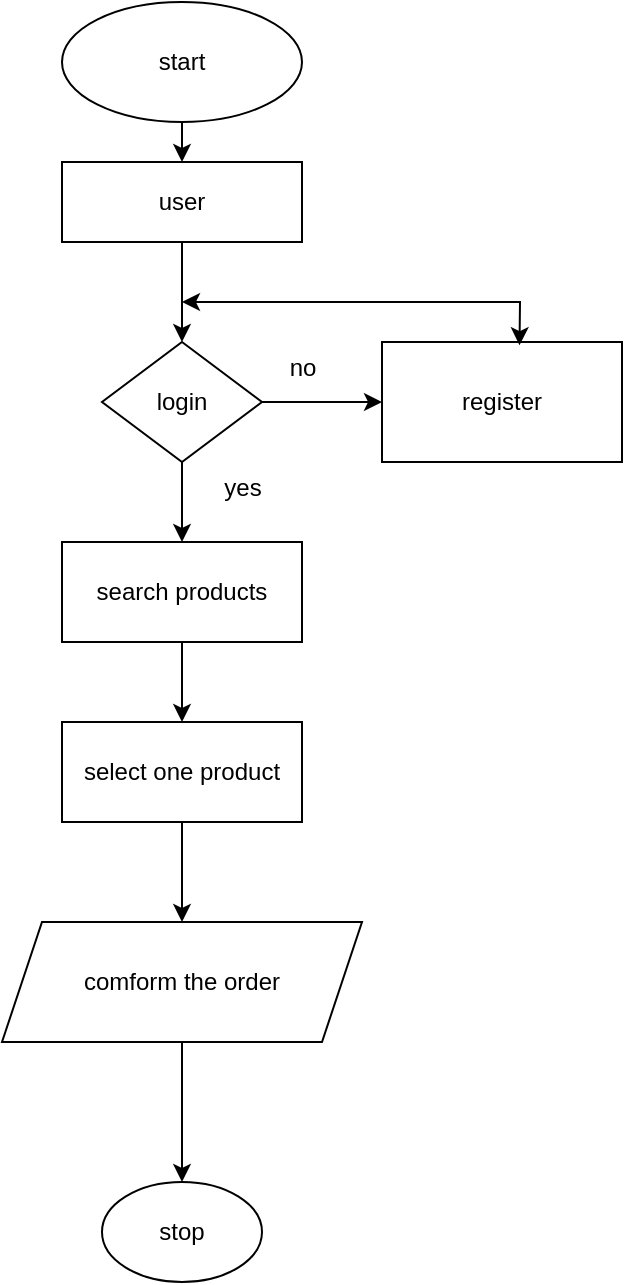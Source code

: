 <mxfile version="22.0.8" type="google">
  <diagram name="Page-1" id="VJxFMvExsnW7LAQTMirI">
    <mxGraphModel dx="1242" dy="569" grid="1" gridSize="10" guides="1" tooltips="1" connect="1" arrows="1" fold="1" page="1" pageScale="1" pageWidth="850" pageHeight="1100" math="0" shadow="0">
      <root>
        <mxCell id="0" />
        <mxCell id="1" parent="0" />
        <mxCell id="cdZ6AkiQQCimveX8URgn-7" value="" style="edgeStyle=orthogonalEdgeStyle;rounded=0;orthogonalLoop=1;jettySize=auto;html=1;" edge="1" parent="1" source="cdZ6AkiQQCimveX8URgn-1">
          <mxGeometry relative="1" as="geometry">
            <mxPoint x="450" y="140" as="targetPoint" />
          </mxGeometry>
        </mxCell>
        <mxCell id="cdZ6AkiQQCimveX8URgn-1" value="start" style="ellipse;whiteSpace=wrap;html=1;" vertex="1" parent="1">
          <mxGeometry x="390" y="60" width="120" height="60" as="geometry" />
        </mxCell>
        <mxCell id="cdZ6AkiQQCimveX8URgn-14" value="" style="edgeStyle=orthogonalEdgeStyle;rounded=0;orthogonalLoop=1;jettySize=auto;html=1;" edge="1" parent="1" source="cdZ6AkiQQCimveX8URgn-12" target="cdZ6AkiQQCimveX8URgn-13">
          <mxGeometry relative="1" as="geometry" />
        </mxCell>
        <mxCell id="cdZ6AkiQQCimveX8URgn-12" value="user" style="rounded=0;whiteSpace=wrap;html=1;" vertex="1" parent="1">
          <mxGeometry x="390" y="140" width="120" height="40" as="geometry" />
        </mxCell>
        <mxCell id="cdZ6AkiQQCimveX8URgn-16" value="" style="edgeStyle=orthogonalEdgeStyle;rounded=0;orthogonalLoop=1;jettySize=auto;html=1;" edge="1" parent="1" source="cdZ6AkiQQCimveX8URgn-13" target="cdZ6AkiQQCimveX8URgn-15">
          <mxGeometry relative="1" as="geometry" />
        </mxCell>
        <mxCell id="cdZ6AkiQQCimveX8URgn-22" value="" style="edgeStyle=orthogonalEdgeStyle;rounded=0;orthogonalLoop=1;jettySize=auto;html=1;" edge="1" parent="1" source="cdZ6AkiQQCimveX8URgn-13" target="cdZ6AkiQQCimveX8URgn-21">
          <mxGeometry relative="1" as="geometry" />
        </mxCell>
        <mxCell id="cdZ6AkiQQCimveX8URgn-13" value="login" style="rhombus;whiteSpace=wrap;html=1;rounded=0;" vertex="1" parent="1">
          <mxGeometry x="410" y="230" width="80" height="60" as="geometry" />
        </mxCell>
        <mxCell id="cdZ6AkiQQCimveX8URgn-15" value="register" style="whiteSpace=wrap;html=1;rounded=0;" vertex="1" parent="1">
          <mxGeometry x="550" y="230" width="120" height="60" as="geometry" />
        </mxCell>
        <mxCell id="cdZ6AkiQQCimveX8URgn-20" value="" style="endArrow=classic;startArrow=classic;html=1;rounded=0;entryX=0.573;entryY=0.027;entryDx=0;entryDy=0;entryPerimeter=0;" edge="1" parent="1" target="cdZ6AkiQQCimveX8URgn-15">
          <mxGeometry width="50" height="50" relative="1" as="geometry">
            <mxPoint x="450" y="210" as="sourcePoint" />
            <mxPoint x="790" y="190" as="targetPoint" />
            <Array as="points">
              <mxPoint x="619" y="210" />
            </Array>
          </mxGeometry>
        </mxCell>
        <mxCell id="cdZ6AkiQQCimveX8URgn-27" value="" style="edgeStyle=orthogonalEdgeStyle;rounded=0;orthogonalLoop=1;jettySize=auto;html=1;" edge="1" parent="1" source="cdZ6AkiQQCimveX8URgn-21" target="cdZ6AkiQQCimveX8URgn-26">
          <mxGeometry relative="1" as="geometry" />
        </mxCell>
        <mxCell id="cdZ6AkiQQCimveX8URgn-21" value="search products" style="whiteSpace=wrap;html=1;rounded=0;" vertex="1" parent="1">
          <mxGeometry x="390" y="330" width="120" height="50" as="geometry" />
        </mxCell>
        <mxCell id="cdZ6AkiQQCimveX8URgn-23" value="no" style="text;html=1;align=center;verticalAlign=middle;resizable=0;points=[];autosize=1;strokeColor=none;fillColor=none;" vertex="1" parent="1">
          <mxGeometry x="490" y="228" width="40" height="30" as="geometry" />
        </mxCell>
        <mxCell id="cdZ6AkiQQCimveX8URgn-25" value="yes" style="text;html=1;align=center;verticalAlign=middle;resizable=0;points=[];autosize=1;strokeColor=none;fillColor=none;" vertex="1" parent="1">
          <mxGeometry x="460" y="288" width="40" height="30" as="geometry" />
        </mxCell>
        <mxCell id="cdZ6AkiQQCimveX8URgn-29" value="" style="edgeStyle=orthogonalEdgeStyle;rounded=0;orthogonalLoop=1;jettySize=auto;html=1;" edge="1" parent="1" source="cdZ6AkiQQCimveX8URgn-26" target="cdZ6AkiQQCimveX8URgn-28">
          <mxGeometry relative="1" as="geometry" />
        </mxCell>
        <mxCell id="cdZ6AkiQQCimveX8URgn-26" value="select one product" style="whiteSpace=wrap;html=1;rounded=0;" vertex="1" parent="1">
          <mxGeometry x="390" y="420" width="120" height="50" as="geometry" />
        </mxCell>
        <mxCell id="cdZ6AkiQQCimveX8URgn-31" value="" style="edgeStyle=orthogonalEdgeStyle;rounded=0;orthogonalLoop=1;jettySize=auto;html=1;" edge="1" parent="1" source="cdZ6AkiQQCimveX8URgn-28" target="cdZ6AkiQQCimveX8URgn-30">
          <mxGeometry relative="1" as="geometry" />
        </mxCell>
        <mxCell id="cdZ6AkiQQCimveX8URgn-28" value="comform the order" style="shape=parallelogram;perimeter=parallelogramPerimeter;whiteSpace=wrap;html=1;fixedSize=1;rounded=0;" vertex="1" parent="1">
          <mxGeometry x="360" y="520" width="180" height="60" as="geometry" />
        </mxCell>
        <mxCell id="cdZ6AkiQQCimveX8URgn-30" value="stop" style="ellipse;whiteSpace=wrap;html=1;rounded=0;" vertex="1" parent="1">
          <mxGeometry x="410" y="650" width="80" height="50" as="geometry" />
        </mxCell>
      </root>
    </mxGraphModel>
  </diagram>
</mxfile>
